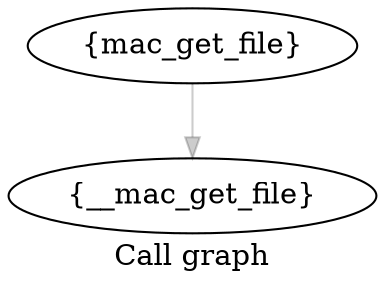 digraph "Call graph" {
	label="Call graph";
	"Node0x80564a0a0" [label="{mac_get_file}"];
	"Node0x80564a0a0" -> "Node0x80564a100" [color="#00000033"];

	"Node0x80564a100" [label="{__mac_get_file}"];

}
